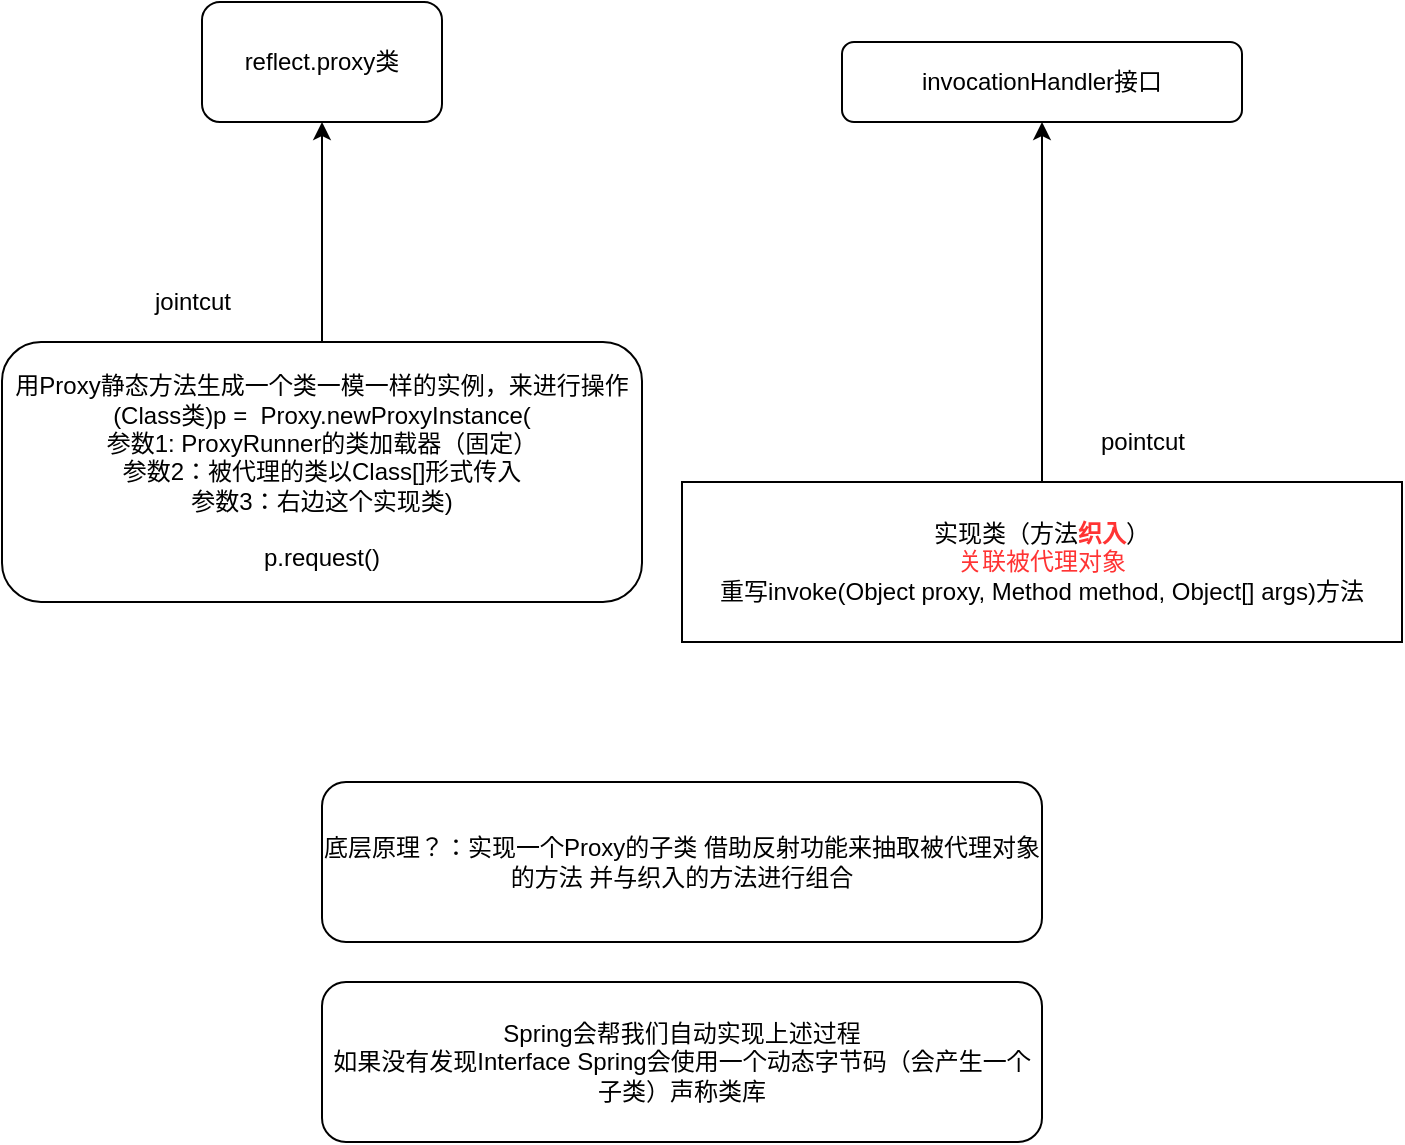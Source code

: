 <mxfile version="13.7.9" type="device"><diagram id="NQEhS7GC4bbvkavtpVDV" name="第 1 页"><mxGraphModel dx="950" dy="470" grid="1" gridSize="10" guides="1" tooltips="1" connect="1" arrows="1" fold="1" page="1" pageScale="1" pageWidth="827" pageHeight="1169" math="0" shadow="0"><root><mxCell id="0"/><mxCell id="1" parent="0"/><mxCell id="5z77-15WWIvgexqisDzh-1" value="reflect.proxy类" style="rounded=1;whiteSpace=wrap;html=1;" vertex="1" parent="1"><mxGeometry x="200" y="120" width="120" height="60" as="geometry"/></mxCell><mxCell id="5z77-15WWIvgexqisDzh-2" value="invocationHandler接口" style="rounded=1;whiteSpace=wrap;html=1;" vertex="1" parent="1"><mxGeometry x="520" y="140" width="200" height="40" as="geometry"/></mxCell><mxCell id="5z77-15WWIvgexqisDzh-7" style="edgeStyle=orthogonalEdgeStyle;rounded=0;orthogonalLoop=1;jettySize=auto;html=1;entryX=0.5;entryY=1;entryDx=0;entryDy=0;" edge="1" parent="1" source="5z77-15WWIvgexqisDzh-6" target="5z77-15WWIvgexqisDzh-2"><mxGeometry relative="1" as="geometry"/></mxCell><mxCell id="5z77-15WWIvgexqisDzh-6" value="实现类（方法&lt;b&gt;&lt;font color=&quot;#ff3333&quot;&gt;织入&lt;/font&gt;&lt;/b&gt;）&lt;br&gt;&lt;font color=&quot;#ff3333&quot;&gt;关联被代理对象&lt;/font&gt;&lt;br&gt;重写invoke(Object proxy, Method method, Object[] args)方法" style="whiteSpace=wrap;html=1;" vertex="1" parent="1"><mxGeometry x="440" y="360" width="360" height="80" as="geometry"/></mxCell><mxCell id="5z77-15WWIvgexqisDzh-9" style="edgeStyle=orthogonalEdgeStyle;rounded=0;orthogonalLoop=1;jettySize=auto;html=1;" edge="1" parent="1" source="5z77-15WWIvgexqisDzh-8" target="5z77-15WWIvgexqisDzh-1"><mxGeometry relative="1" as="geometry"/></mxCell><mxCell id="5z77-15WWIvgexqisDzh-8" value="用Proxy静态方法生成一个类一模一样的实例，来进行操作&lt;br&gt;(Class类)p =&amp;nbsp; Proxy.newProxyInstance(&lt;br&gt;参数1: ProxyRunner的类加载器（固定）&lt;br&gt;参数2：被代理的类以Class[]形式传入&lt;br&gt;参数3：右边这个实现类)&lt;br&gt;&lt;br&gt;p.request()" style="rounded=1;whiteSpace=wrap;html=1;" vertex="1" parent="1"><mxGeometry x="100" y="290" width="320" height="130" as="geometry"/></mxCell><mxCell id="5z77-15WWIvgexqisDzh-10" value="底层原理？：实现一个Proxy的子类 借助反射功能来抽取被代理对象的方法 并与织入的方法进行组合" style="rounded=1;whiteSpace=wrap;html=1;" vertex="1" parent="1"><mxGeometry x="260" y="510" width="360" height="80" as="geometry"/></mxCell><mxCell id="5z77-15WWIvgexqisDzh-28" value="pointcut" style="text;html=1;align=center;verticalAlign=middle;resizable=0;points=[];autosize=1;" vertex="1" parent="1"><mxGeometry x="640" y="330" width="60" height="20" as="geometry"/></mxCell><mxCell id="5z77-15WWIvgexqisDzh-29" value="jointcut" style="text;html=1;align=center;verticalAlign=middle;resizable=0;points=[];autosize=1;" vertex="1" parent="1"><mxGeometry x="170" y="260" width="50" height="20" as="geometry"/></mxCell><mxCell id="5z77-15WWIvgexqisDzh-30" value="Spring会帮我们自动实现上述过程&lt;br&gt;如果没有发现Interface Spring会使用一个动态字节码（会产生一个子类）声称类库" style="rounded=1;whiteSpace=wrap;html=1;" vertex="1" parent="1"><mxGeometry x="260" y="610" width="360" height="80" as="geometry"/></mxCell></root></mxGraphModel></diagram></mxfile>